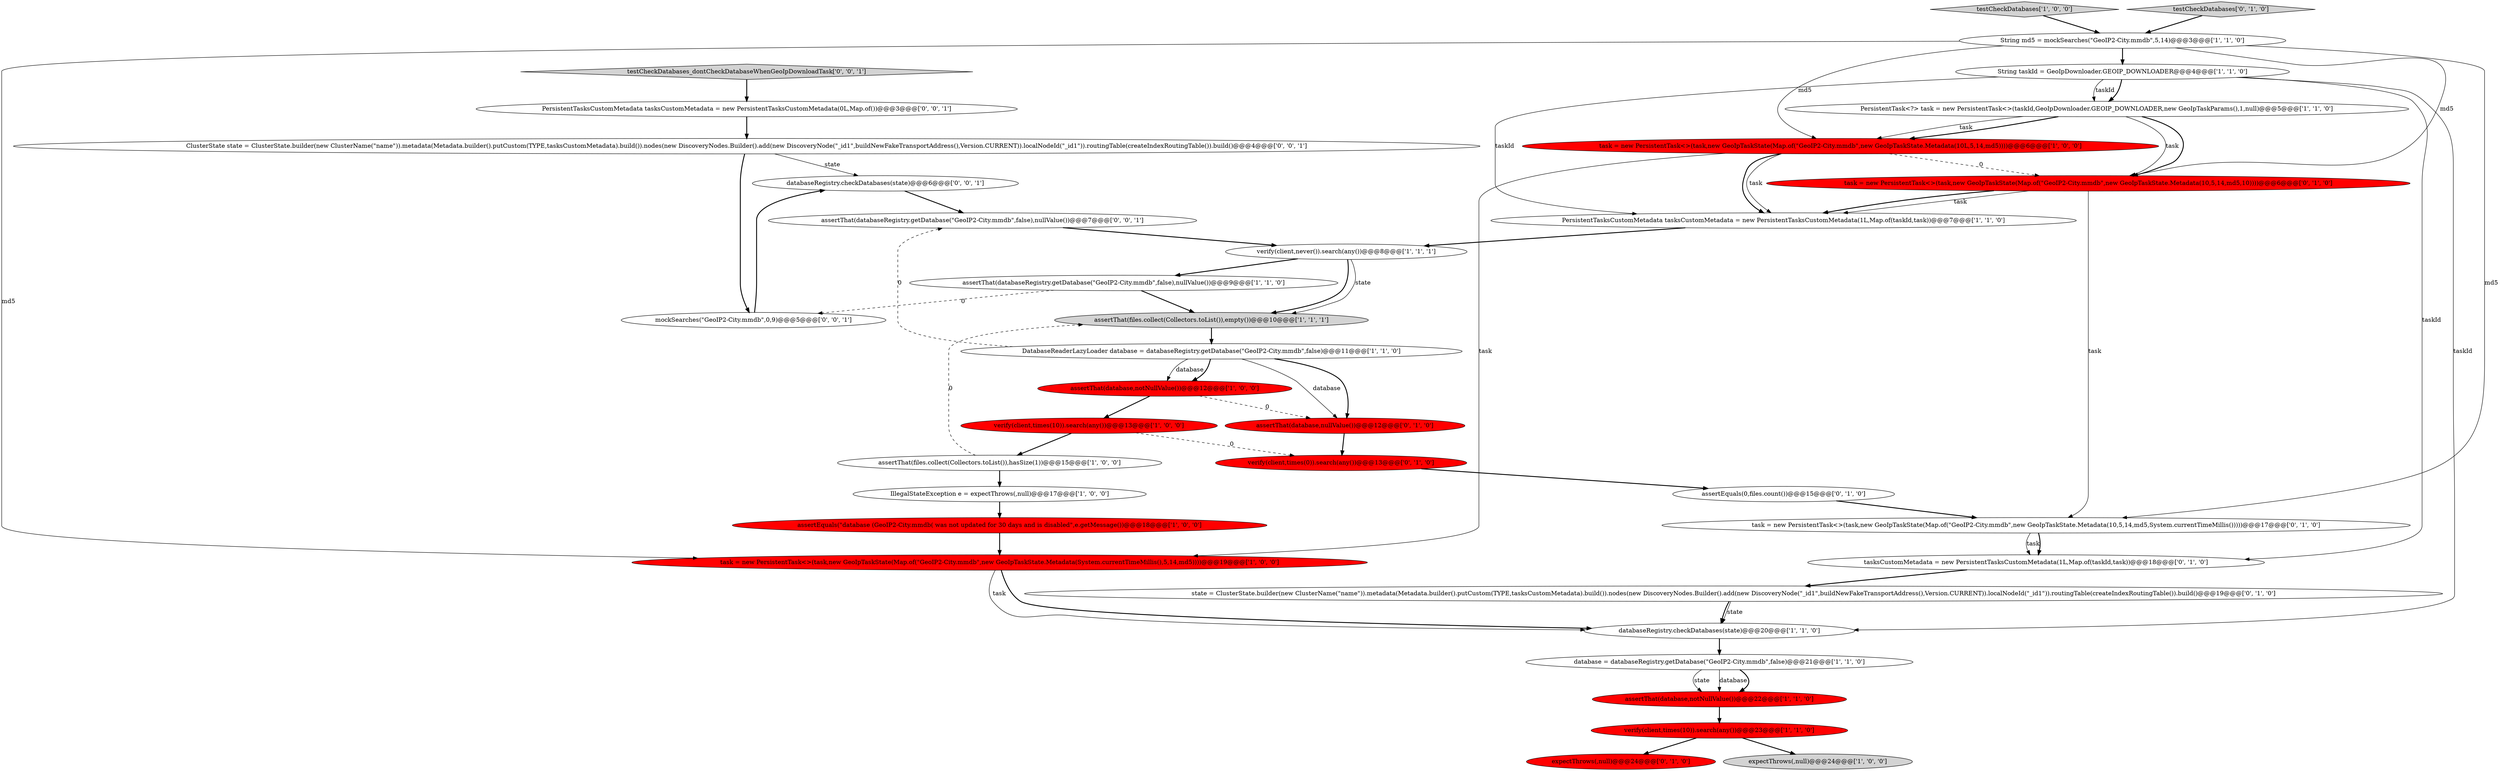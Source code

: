 digraph {
31 [style = filled, label = "databaseRegistry.checkDatabases(state)@@@6@@@['0', '0', '1']", fillcolor = white, shape = ellipse image = "AAA0AAABBB3BBB"];
18 [style = filled, label = "task = new PersistentTask<>(task,new GeoIpTaskState(Map.of(\"GeoIP2-City.mmdb\",new GeoIpTaskState.Metadata(10L,5,14,md5))))@@@6@@@['1', '0', '0']", fillcolor = red, shape = ellipse image = "AAA1AAABBB1BBB"];
14 [style = filled, label = "assertEquals(\"database (GeoIP2-City.mmdb( was not updated for 30 days and is disabled\",e.getMessage())@@@18@@@['1', '0', '0']", fillcolor = red, shape = ellipse image = "AAA1AAABBB1BBB"];
30 [style = filled, label = "ClusterState state = ClusterState.builder(new ClusterName(\"name\")).metadata(Metadata.builder().putCustom(TYPE,tasksCustomMetadata).build()).nodes(new DiscoveryNodes.Builder().add(new DiscoveryNode(\"_id1\",buildNewFakeTransportAddress(),Version.CURRENT)).localNodeId(\"_id1\")).routingTable(createIndexRoutingTable()).build()@@@4@@@['0', '0', '1']", fillcolor = white, shape = ellipse image = "AAA0AAABBB3BBB"];
13 [style = filled, label = "assertThat(files.collect(Collectors.toList()),hasSize(1))@@@15@@@['1', '0', '0']", fillcolor = white, shape = ellipse image = "AAA0AAABBB1BBB"];
9 [style = filled, label = "assertThat(databaseRegistry.getDatabase(\"GeoIP2-City.mmdb\",false),nullValue())@@@9@@@['1', '1', '0']", fillcolor = white, shape = ellipse image = "AAA0AAABBB1BBB"];
21 [style = filled, label = "state = ClusterState.builder(new ClusterName(\"name\")).metadata(Metadata.builder().putCustom(TYPE,tasksCustomMetadata).build()).nodes(new DiscoveryNodes.Builder().add(new DiscoveryNode(\"_id1\",buildNewFakeTransportAddress(),Version.CURRENT)).localNodeId(\"_id1\")).routingTable(createIndexRoutingTable()).build()@@@19@@@['0', '1', '0']", fillcolor = white, shape = ellipse image = "AAA0AAABBB2BBB"];
27 [style = filled, label = "task = new PersistentTask<>(task,new GeoIpTaskState(Map.of(\"GeoIP2-City.mmdb\",new GeoIpTaskState.Metadata(10,5,14,md5,10))))@@@6@@@['0', '1', '0']", fillcolor = red, shape = ellipse image = "AAA1AAABBB2BBB"];
17 [style = filled, label = "PersistentTask<?> task = new PersistentTask<>(taskId,GeoIpDownloader.GEOIP_DOWNLOADER,new GeoIpTaskParams(),1,null)@@@5@@@['1', '1', '0']", fillcolor = white, shape = ellipse image = "AAA0AAABBB1BBB"];
29 [style = filled, label = "expectThrows(,null)@@@24@@@['0', '1', '0']", fillcolor = red, shape = ellipse image = "AAA1AAABBB2BBB"];
19 [style = filled, label = "task = new PersistentTask<>(task,new GeoIpTaskState(Map.of(\"GeoIP2-City.mmdb\",new GeoIpTaskState.Metadata(System.currentTimeMillis(),5,14,md5))))@@@19@@@['1', '0', '0']", fillcolor = red, shape = ellipse image = "AAA1AAABBB1BBB"];
5 [style = filled, label = "IllegalStateException e = expectThrows(,null)@@@17@@@['1', '0', '0']", fillcolor = white, shape = ellipse image = "AAA0AAABBB1BBB"];
35 [style = filled, label = "testCheckDatabases_dontCheckDatabaseWhenGeoIpDownloadTask['0', '0', '1']", fillcolor = lightgray, shape = diamond image = "AAA0AAABBB3BBB"];
2 [style = filled, label = "assertThat(database,notNullValue())@@@12@@@['1', '0', '0']", fillcolor = red, shape = ellipse image = "AAA1AAABBB1BBB"];
23 [style = filled, label = "tasksCustomMetadata = new PersistentTasksCustomMetadata(1L,Map.of(taskId,task))@@@18@@@['0', '1', '0']", fillcolor = white, shape = ellipse image = "AAA0AAABBB2BBB"];
3 [style = filled, label = "verify(client,never()).search(any())@@@8@@@['1', '1', '1']", fillcolor = white, shape = ellipse image = "AAA0AAABBB1BBB"];
26 [style = filled, label = "verify(client,times(0)).search(any())@@@13@@@['0', '1', '0']", fillcolor = red, shape = ellipse image = "AAA1AAABBB2BBB"];
28 [style = filled, label = "assertEquals(0,files.count())@@@15@@@['0', '1', '0']", fillcolor = white, shape = ellipse image = "AAA0AAABBB2BBB"];
34 [style = filled, label = "mockSearches(\"GeoIP2-City.mmdb\",0,9)@@@5@@@['0', '0', '1']", fillcolor = white, shape = ellipse image = "AAA0AAABBB3BBB"];
32 [style = filled, label = "PersistentTasksCustomMetadata tasksCustomMetadata = new PersistentTasksCustomMetadata(0L,Map.of())@@@3@@@['0', '0', '1']", fillcolor = white, shape = ellipse image = "AAA0AAABBB3BBB"];
1 [style = filled, label = "DatabaseReaderLazyLoader database = databaseRegistry.getDatabase(\"GeoIP2-City.mmdb\",false)@@@11@@@['1', '1', '0']", fillcolor = white, shape = ellipse image = "AAA0AAABBB1BBB"];
7 [style = filled, label = "expectThrows(,null)@@@24@@@['1', '0', '0']", fillcolor = lightgray, shape = ellipse image = "AAA0AAABBB1BBB"];
11 [style = filled, label = "testCheckDatabases['1', '0', '0']", fillcolor = lightgray, shape = diamond image = "AAA0AAABBB1BBB"];
20 [style = filled, label = "assertThat(files.collect(Collectors.toList()),empty())@@@10@@@['1', '1', '1']", fillcolor = lightgray, shape = ellipse image = "AAA0AAABBB1BBB"];
25 [style = filled, label = "assertThat(database,nullValue())@@@12@@@['0', '1', '0']", fillcolor = red, shape = ellipse image = "AAA1AAABBB2BBB"];
33 [style = filled, label = "assertThat(databaseRegistry.getDatabase(\"GeoIP2-City.mmdb\",false),nullValue())@@@7@@@['0', '0', '1']", fillcolor = white, shape = ellipse image = "AAA0AAABBB3BBB"];
8 [style = filled, label = "assertThat(database,notNullValue())@@@22@@@['1', '1', '0']", fillcolor = red, shape = ellipse image = "AAA1AAABBB1BBB"];
24 [style = filled, label = "testCheckDatabases['0', '1', '0']", fillcolor = lightgray, shape = diamond image = "AAA0AAABBB2BBB"];
0 [style = filled, label = "databaseRegistry.checkDatabases(state)@@@20@@@['1', '1', '0']", fillcolor = white, shape = ellipse image = "AAA0AAABBB1BBB"];
15 [style = filled, label = "database = databaseRegistry.getDatabase(\"GeoIP2-City.mmdb\",false)@@@21@@@['1', '1', '0']", fillcolor = white, shape = ellipse image = "AAA0AAABBB1BBB"];
4 [style = filled, label = "PersistentTasksCustomMetadata tasksCustomMetadata = new PersistentTasksCustomMetadata(1L,Map.of(taskId,task))@@@7@@@['1', '1', '0']", fillcolor = white, shape = ellipse image = "AAA0AAABBB1BBB"];
22 [style = filled, label = "task = new PersistentTask<>(task,new GeoIpTaskState(Map.of(\"GeoIP2-City.mmdb\",new GeoIpTaskState.Metadata(10,5,14,md5,System.currentTimeMillis()))))@@@17@@@['0', '1', '0']", fillcolor = white, shape = ellipse image = "AAA0AAABBB2BBB"];
10 [style = filled, label = "verify(client,times(10)).search(any())@@@13@@@['1', '0', '0']", fillcolor = red, shape = ellipse image = "AAA1AAABBB1BBB"];
12 [style = filled, label = "String taskId = GeoIpDownloader.GEOIP_DOWNLOADER@@@4@@@['1', '1', '0']", fillcolor = white, shape = ellipse image = "AAA0AAABBB1BBB"];
16 [style = filled, label = "String md5 = mockSearches(\"GeoIP2-City.mmdb\",5,14)@@@3@@@['1', '1', '0']", fillcolor = white, shape = ellipse image = "AAA0AAABBB1BBB"];
6 [style = filled, label = "verify(client,times(10)).search(any())@@@23@@@['1', '1', '0']", fillcolor = red, shape = ellipse image = "AAA1AAABBB1BBB"];
1->33 [style = dashed, label="0"];
11->16 [style = bold, label=""];
16->22 [style = solid, label="md5"];
4->3 [style = bold, label=""];
1->2 [style = solid, label="database"];
18->4 [style = solid, label="task"];
21->0 [style = solid, label="state"];
33->3 [style = bold, label=""];
21->0 [style = bold, label=""];
1->25 [style = solid, label="database"];
22->23 [style = solid, label="task"];
17->18 [style = solid, label="task"];
28->22 [style = bold, label=""];
13->20 [style = dashed, label="0"];
27->22 [style = solid, label="task"];
18->27 [style = dashed, label="0"];
12->17 [style = bold, label=""];
35->32 [style = bold, label=""];
16->19 [style = solid, label="md5"];
14->19 [style = bold, label=""];
9->20 [style = bold, label=""];
8->6 [style = bold, label=""];
30->34 [style = bold, label=""];
34->31 [style = bold, label=""];
18->19 [style = solid, label="task"];
16->27 [style = solid, label="md5"];
20->1 [style = bold, label=""];
5->14 [style = bold, label=""];
12->4 [style = solid, label="taskId"];
2->10 [style = bold, label=""];
32->30 [style = bold, label=""];
12->0 [style = solid, label="taskId"];
22->23 [style = bold, label=""];
30->31 [style = solid, label="state"];
0->15 [style = bold, label=""];
16->18 [style = solid, label="md5"];
15->8 [style = solid, label="state"];
19->0 [style = bold, label=""];
6->29 [style = bold, label=""];
27->4 [style = solid, label="task"];
9->34 [style = dashed, label="0"];
3->9 [style = bold, label=""];
24->16 [style = bold, label=""];
19->0 [style = solid, label="task"];
27->4 [style = bold, label=""];
3->20 [style = bold, label=""];
10->26 [style = dashed, label="0"];
18->4 [style = bold, label=""];
10->13 [style = bold, label=""];
23->21 [style = bold, label=""];
31->33 [style = bold, label=""];
25->26 [style = bold, label=""];
17->27 [style = solid, label="task"];
2->25 [style = dashed, label="0"];
13->5 [style = bold, label=""];
1->2 [style = bold, label=""];
15->8 [style = solid, label="database"];
26->28 [style = bold, label=""];
17->27 [style = bold, label=""];
6->7 [style = bold, label=""];
12->23 [style = solid, label="taskId"];
16->12 [style = bold, label=""];
1->25 [style = bold, label=""];
15->8 [style = bold, label=""];
17->18 [style = bold, label=""];
12->17 [style = solid, label="taskId"];
3->20 [style = solid, label="state"];
}
